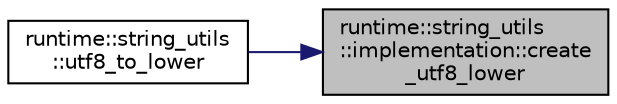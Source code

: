 digraph "runtime::string_utils::implementation::create_utf8_lower"
{
 // LATEX_PDF_SIZE
  edge [fontname="Helvetica",fontsize="10",labelfontname="Helvetica",labelfontsize="10"];
  node [fontname="Helvetica",fontsize="10",shape=record];
  rankdir="RL";
  Node1 [label="runtime::string_utils\l::implementation::create\l_utf8_lower",height=0.2,width=0.4,color="black", fillcolor="grey75", style="filled", fontcolor="black",tooltip=" "];
  Node1 -> Node2 [dir="back",color="midnightblue",fontsize="10",style="solid",fontname="Helvetica"];
  Node2 [label="runtime::string_utils\l::utf8_to_lower",height=0.2,width=0.4,color="black", fillcolor="white", style="filled",URL="$namespaceruntime_1_1string__utils.html#adf7fdf7e7aa84620579e60876746ce70",tooltip=" "];
}
